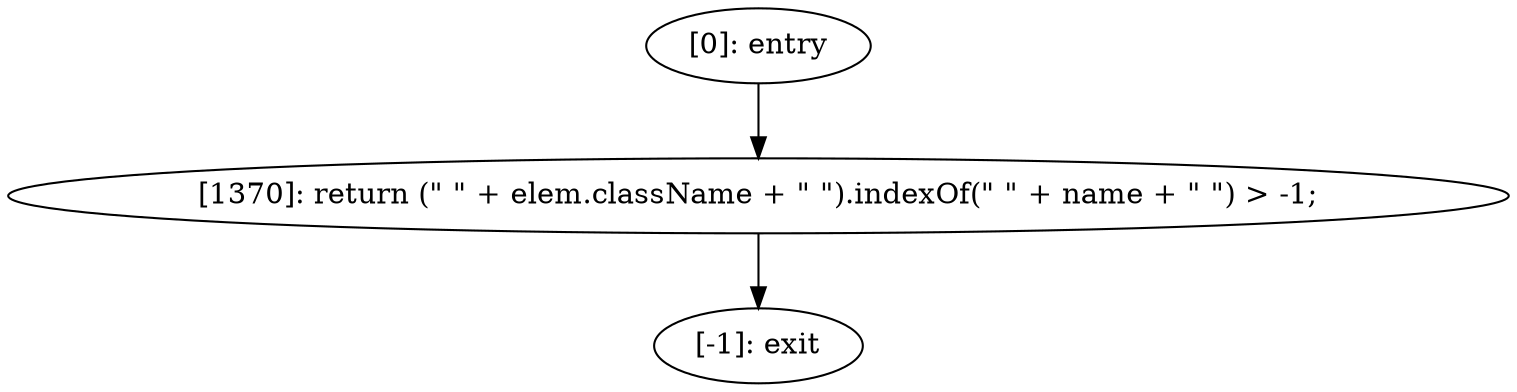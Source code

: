 digraph {
"0" [label="[1370]: return (\" \" + elem.className + \" \").indexOf(\" \" + name + \" \") > -1;\n"] 
"1" [label="[-1]: exit"] 
"2" [label="[0]: entry"] 
"0" -> "1" [label=""] 
"2" -> "0" [label=""] 
}
